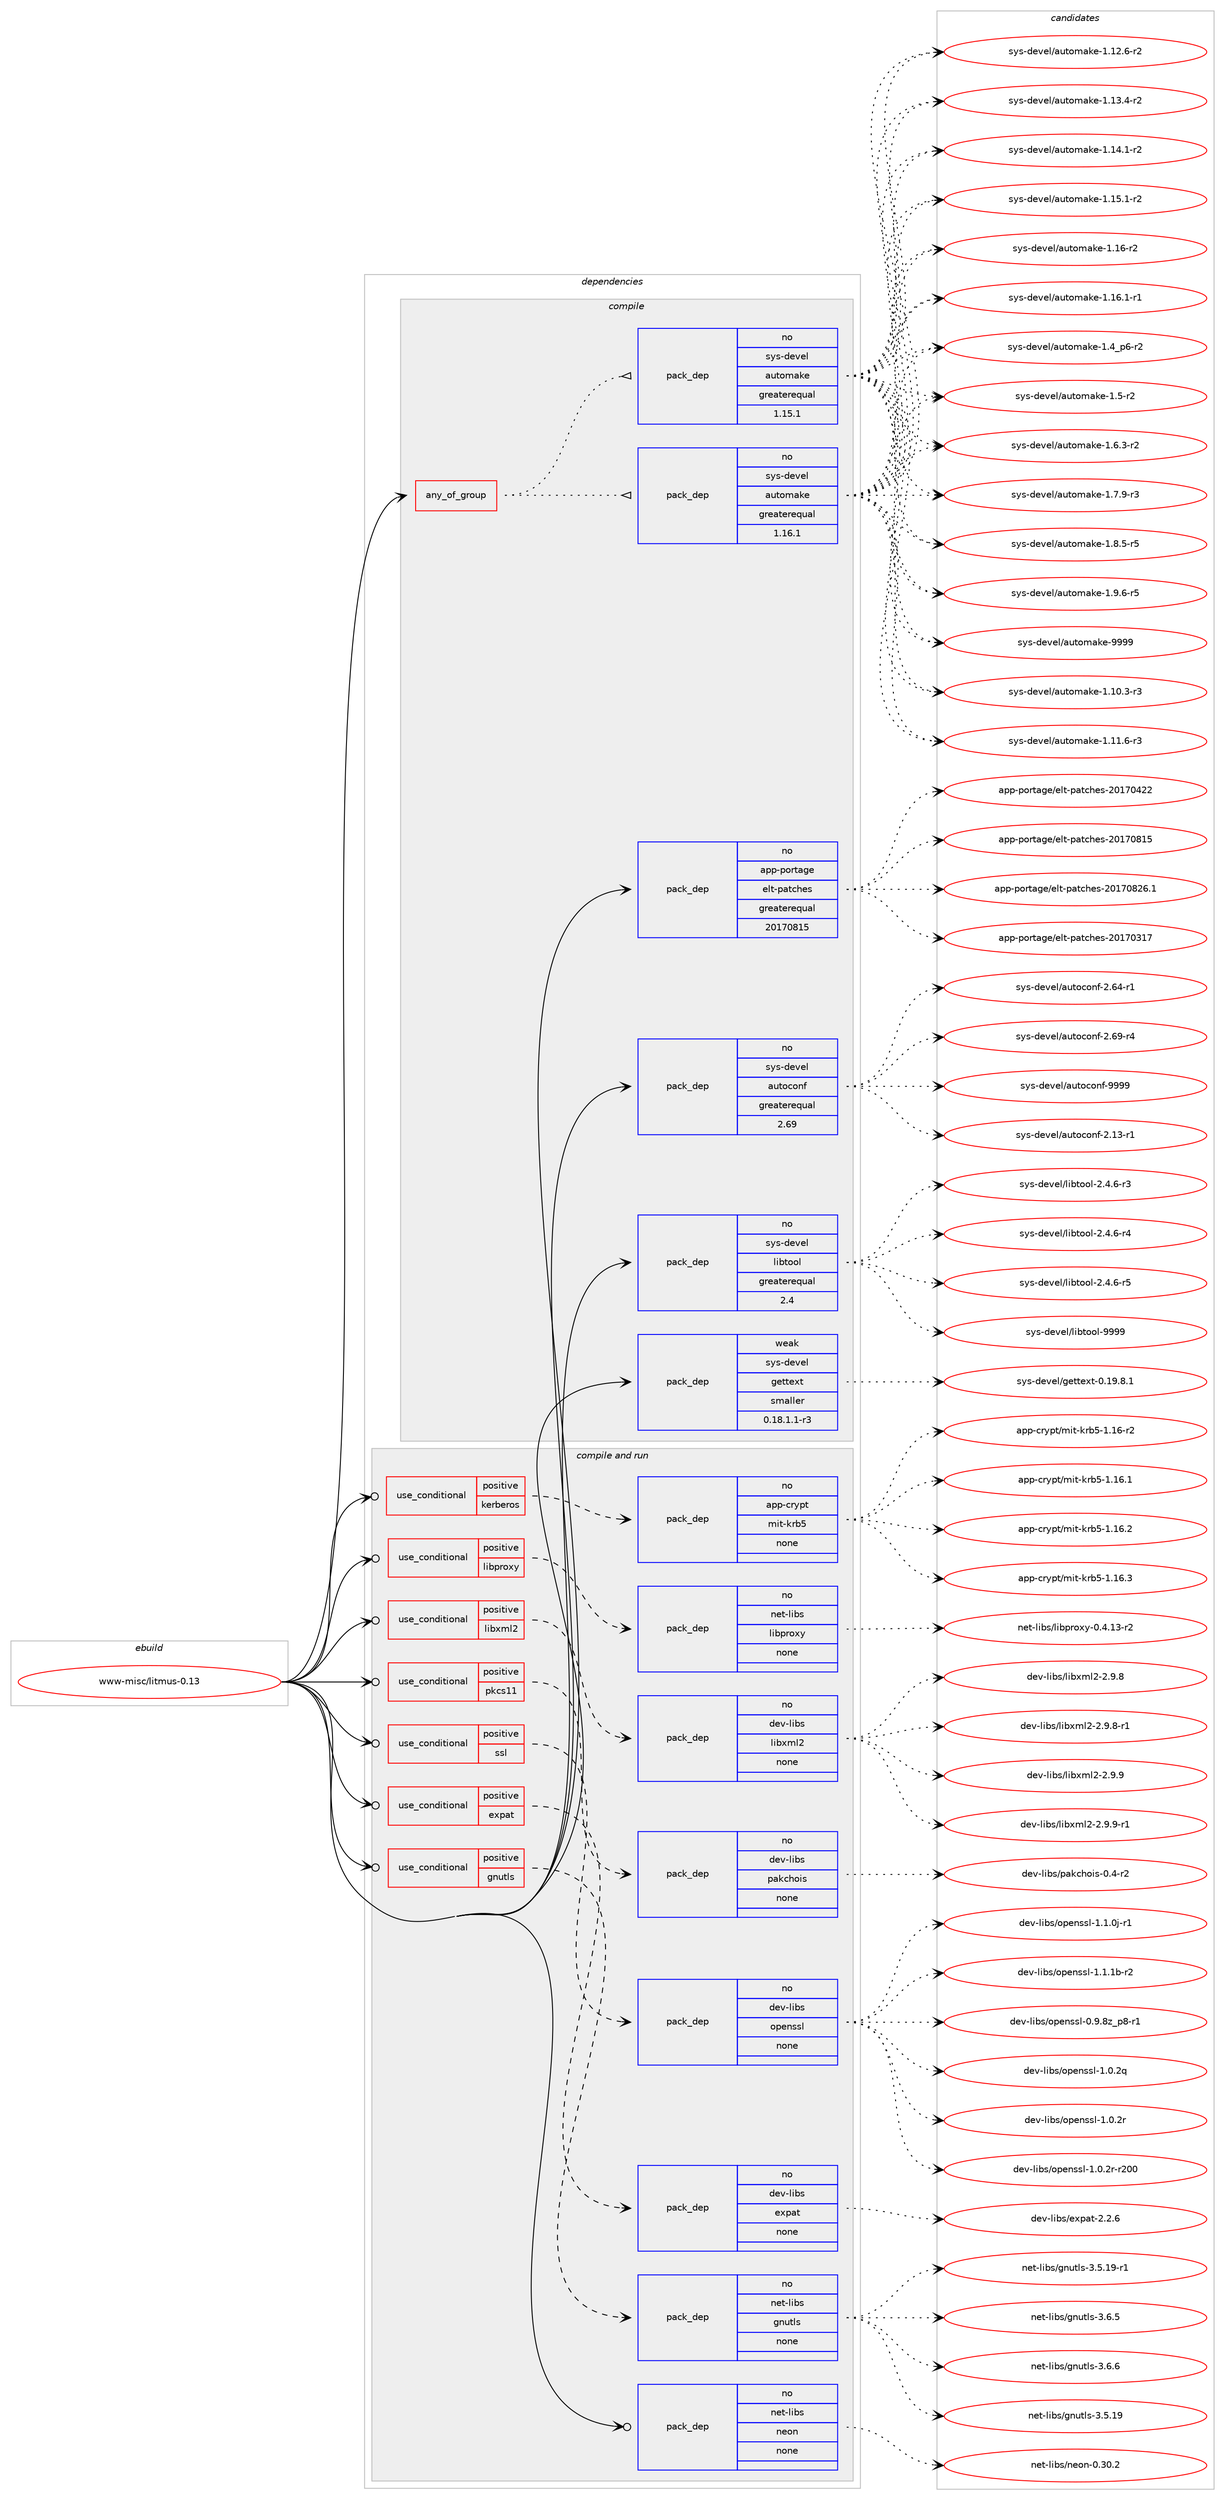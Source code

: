 digraph prolog {

# *************
# Graph options
# *************

newrank=true;
concentrate=true;
compound=true;
graph [rankdir=LR,fontname=Helvetica,fontsize=10,ranksep=1.5];#, ranksep=2.5, nodesep=0.2];
edge  [arrowhead=vee];
node  [fontname=Helvetica,fontsize=10];

# **********
# The ebuild
# **********

subgraph cluster_leftcol {
color=gray;
rank=same;
label=<<i>ebuild</i>>;
id [label="www-misc/litmus-0.13", color=red, width=4, href="../www-misc/litmus-0.13.svg"];
}

# ****************
# The dependencies
# ****************

subgraph cluster_midcol {
color=gray;
label=<<i>dependencies</i>>;
subgraph cluster_compile {
fillcolor="#eeeeee";
style=filled;
label=<<i>compile</i>>;
subgraph any28276 {
dependency1750224 [label=<<TABLE BORDER="0" CELLBORDER="1" CELLSPACING="0" CELLPADDING="4"><TR><TD CELLPADDING="10">any_of_group</TD></TR></TABLE>>, shape=none, color=red];subgraph pack1256694 {
dependency1750225 [label=<<TABLE BORDER="0" CELLBORDER="1" CELLSPACING="0" CELLPADDING="4" WIDTH="220"><TR><TD ROWSPAN="6" CELLPADDING="30">pack_dep</TD></TR><TR><TD WIDTH="110">no</TD></TR><TR><TD>sys-devel</TD></TR><TR><TD>automake</TD></TR><TR><TD>greaterequal</TD></TR><TR><TD>1.16.1</TD></TR></TABLE>>, shape=none, color=blue];
}
dependency1750224:e -> dependency1750225:w [weight=20,style="dotted",arrowhead="oinv"];
subgraph pack1256695 {
dependency1750226 [label=<<TABLE BORDER="0" CELLBORDER="1" CELLSPACING="0" CELLPADDING="4" WIDTH="220"><TR><TD ROWSPAN="6" CELLPADDING="30">pack_dep</TD></TR><TR><TD WIDTH="110">no</TD></TR><TR><TD>sys-devel</TD></TR><TR><TD>automake</TD></TR><TR><TD>greaterequal</TD></TR><TR><TD>1.15.1</TD></TR></TABLE>>, shape=none, color=blue];
}
dependency1750224:e -> dependency1750226:w [weight=20,style="dotted",arrowhead="oinv"];
}
id:e -> dependency1750224:w [weight=20,style="solid",arrowhead="vee"];
subgraph pack1256696 {
dependency1750227 [label=<<TABLE BORDER="0" CELLBORDER="1" CELLSPACING="0" CELLPADDING="4" WIDTH="220"><TR><TD ROWSPAN="6" CELLPADDING="30">pack_dep</TD></TR><TR><TD WIDTH="110">no</TD></TR><TR><TD>app-portage</TD></TR><TR><TD>elt-patches</TD></TR><TR><TD>greaterequal</TD></TR><TR><TD>20170815</TD></TR></TABLE>>, shape=none, color=blue];
}
id:e -> dependency1750227:w [weight=20,style="solid",arrowhead="vee"];
subgraph pack1256697 {
dependency1750228 [label=<<TABLE BORDER="0" CELLBORDER="1" CELLSPACING="0" CELLPADDING="4" WIDTH="220"><TR><TD ROWSPAN="6" CELLPADDING="30">pack_dep</TD></TR><TR><TD WIDTH="110">no</TD></TR><TR><TD>sys-devel</TD></TR><TR><TD>autoconf</TD></TR><TR><TD>greaterequal</TD></TR><TR><TD>2.69</TD></TR></TABLE>>, shape=none, color=blue];
}
id:e -> dependency1750228:w [weight=20,style="solid",arrowhead="vee"];
subgraph pack1256698 {
dependency1750229 [label=<<TABLE BORDER="0" CELLBORDER="1" CELLSPACING="0" CELLPADDING="4" WIDTH="220"><TR><TD ROWSPAN="6" CELLPADDING="30">pack_dep</TD></TR><TR><TD WIDTH="110">no</TD></TR><TR><TD>sys-devel</TD></TR><TR><TD>libtool</TD></TR><TR><TD>greaterequal</TD></TR><TR><TD>2.4</TD></TR></TABLE>>, shape=none, color=blue];
}
id:e -> dependency1750229:w [weight=20,style="solid",arrowhead="vee"];
subgraph pack1256699 {
dependency1750230 [label=<<TABLE BORDER="0" CELLBORDER="1" CELLSPACING="0" CELLPADDING="4" WIDTH="220"><TR><TD ROWSPAN="6" CELLPADDING="30">pack_dep</TD></TR><TR><TD WIDTH="110">weak</TD></TR><TR><TD>sys-devel</TD></TR><TR><TD>gettext</TD></TR><TR><TD>smaller</TD></TR><TR><TD>0.18.1.1-r3</TD></TR></TABLE>>, shape=none, color=blue];
}
id:e -> dependency1750230:w [weight=20,style="solid",arrowhead="vee"];
}
subgraph cluster_compileandrun {
fillcolor="#eeeeee";
style=filled;
label=<<i>compile and run</i>>;
subgraph cond464259 {
dependency1750231 [label=<<TABLE BORDER="0" CELLBORDER="1" CELLSPACING="0" CELLPADDING="4"><TR><TD ROWSPAN="3" CELLPADDING="10">use_conditional</TD></TR><TR><TD>positive</TD></TR><TR><TD>expat</TD></TR></TABLE>>, shape=none, color=red];
subgraph pack1256700 {
dependency1750232 [label=<<TABLE BORDER="0" CELLBORDER="1" CELLSPACING="0" CELLPADDING="4" WIDTH="220"><TR><TD ROWSPAN="6" CELLPADDING="30">pack_dep</TD></TR><TR><TD WIDTH="110">no</TD></TR><TR><TD>dev-libs</TD></TR><TR><TD>expat</TD></TR><TR><TD>none</TD></TR><TR><TD></TD></TR></TABLE>>, shape=none, color=blue];
}
dependency1750231:e -> dependency1750232:w [weight=20,style="dashed",arrowhead="vee"];
}
id:e -> dependency1750231:w [weight=20,style="solid",arrowhead="odotvee"];
subgraph cond464260 {
dependency1750233 [label=<<TABLE BORDER="0" CELLBORDER="1" CELLSPACING="0" CELLPADDING="4"><TR><TD ROWSPAN="3" CELLPADDING="10">use_conditional</TD></TR><TR><TD>positive</TD></TR><TR><TD>gnutls</TD></TR></TABLE>>, shape=none, color=red];
subgraph pack1256701 {
dependency1750234 [label=<<TABLE BORDER="0" CELLBORDER="1" CELLSPACING="0" CELLPADDING="4" WIDTH="220"><TR><TD ROWSPAN="6" CELLPADDING="30">pack_dep</TD></TR><TR><TD WIDTH="110">no</TD></TR><TR><TD>net-libs</TD></TR><TR><TD>gnutls</TD></TR><TR><TD>none</TD></TR><TR><TD></TD></TR></TABLE>>, shape=none, color=blue];
}
dependency1750233:e -> dependency1750234:w [weight=20,style="dashed",arrowhead="vee"];
}
id:e -> dependency1750233:w [weight=20,style="solid",arrowhead="odotvee"];
subgraph cond464261 {
dependency1750235 [label=<<TABLE BORDER="0" CELLBORDER="1" CELLSPACING="0" CELLPADDING="4"><TR><TD ROWSPAN="3" CELLPADDING="10">use_conditional</TD></TR><TR><TD>positive</TD></TR><TR><TD>kerberos</TD></TR></TABLE>>, shape=none, color=red];
subgraph pack1256702 {
dependency1750236 [label=<<TABLE BORDER="0" CELLBORDER="1" CELLSPACING="0" CELLPADDING="4" WIDTH="220"><TR><TD ROWSPAN="6" CELLPADDING="30">pack_dep</TD></TR><TR><TD WIDTH="110">no</TD></TR><TR><TD>app-crypt</TD></TR><TR><TD>mit-krb5</TD></TR><TR><TD>none</TD></TR><TR><TD></TD></TR></TABLE>>, shape=none, color=blue];
}
dependency1750235:e -> dependency1750236:w [weight=20,style="dashed",arrowhead="vee"];
}
id:e -> dependency1750235:w [weight=20,style="solid",arrowhead="odotvee"];
subgraph cond464262 {
dependency1750237 [label=<<TABLE BORDER="0" CELLBORDER="1" CELLSPACING="0" CELLPADDING="4"><TR><TD ROWSPAN="3" CELLPADDING="10">use_conditional</TD></TR><TR><TD>positive</TD></TR><TR><TD>libproxy</TD></TR></TABLE>>, shape=none, color=red];
subgraph pack1256703 {
dependency1750238 [label=<<TABLE BORDER="0" CELLBORDER="1" CELLSPACING="0" CELLPADDING="4" WIDTH="220"><TR><TD ROWSPAN="6" CELLPADDING="30">pack_dep</TD></TR><TR><TD WIDTH="110">no</TD></TR><TR><TD>net-libs</TD></TR><TR><TD>libproxy</TD></TR><TR><TD>none</TD></TR><TR><TD></TD></TR></TABLE>>, shape=none, color=blue];
}
dependency1750237:e -> dependency1750238:w [weight=20,style="dashed",arrowhead="vee"];
}
id:e -> dependency1750237:w [weight=20,style="solid",arrowhead="odotvee"];
subgraph cond464263 {
dependency1750239 [label=<<TABLE BORDER="0" CELLBORDER="1" CELLSPACING="0" CELLPADDING="4"><TR><TD ROWSPAN="3" CELLPADDING="10">use_conditional</TD></TR><TR><TD>positive</TD></TR><TR><TD>libxml2</TD></TR></TABLE>>, shape=none, color=red];
subgraph pack1256704 {
dependency1750240 [label=<<TABLE BORDER="0" CELLBORDER="1" CELLSPACING="0" CELLPADDING="4" WIDTH="220"><TR><TD ROWSPAN="6" CELLPADDING="30">pack_dep</TD></TR><TR><TD WIDTH="110">no</TD></TR><TR><TD>dev-libs</TD></TR><TR><TD>libxml2</TD></TR><TR><TD>none</TD></TR><TR><TD></TD></TR></TABLE>>, shape=none, color=blue];
}
dependency1750239:e -> dependency1750240:w [weight=20,style="dashed",arrowhead="vee"];
}
id:e -> dependency1750239:w [weight=20,style="solid",arrowhead="odotvee"];
subgraph cond464264 {
dependency1750241 [label=<<TABLE BORDER="0" CELLBORDER="1" CELLSPACING="0" CELLPADDING="4"><TR><TD ROWSPAN="3" CELLPADDING="10">use_conditional</TD></TR><TR><TD>positive</TD></TR><TR><TD>pkcs11</TD></TR></TABLE>>, shape=none, color=red];
subgraph pack1256705 {
dependency1750242 [label=<<TABLE BORDER="0" CELLBORDER="1" CELLSPACING="0" CELLPADDING="4" WIDTH="220"><TR><TD ROWSPAN="6" CELLPADDING="30">pack_dep</TD></TR><TR><TD WIDTH="110">no</TD></TR><TR><TD>dev-libs</TD></TR><TR><TD>pakchois</TD></TR><TR><TD>none</TD></TR><TR><TD></TD></TR></TABLE>>, shape=none, color=blue];
}
dependency1750241:e -> dependency1750242:w [weight=20,style="dashed",arrowhead="vee"];
}
id:e -> dependency1750241:w [weight=20,style="solid",arrowhead="odotvee"];
subgraph cond464265 {
dependency1750243 [label=<<TABLE BORDER="0" CELLBORDER="1" CELLSPACING="0" CELLPADDING="4"><TR><TD ROWSPAN="3" CELLPADDING="10">use_conditional</TD></TR><TR><TD>positive</TD></TR><TR><TD>ssl</TD></TR></TABLE>>, shape=none, color=red];
subgraph pack1256706 {
dependency1750244 [label=<<TABLE BORDER="0" CELLBORDER="1" CELLSPACING="0" CELLPADDING="4" WIDTH="220"><TR><TD ROWSPAN="6" CELLPADDING="30">pack_dep</TD></TR><TR><TD WIDTH="110">no</TD></TR><TR><TD>dev-libs</TD></TR><TR><TD>openssl</TD></TR><TR><TD>none</TD></TR><TR><TD></TD></TR></TABLE>>, shape=none, color=blue];
}
dependency1750243:e -> dependency1750244:w [weight=20,style="dashed",arrowhead="vee"];
}
id:e -> dependency1750243:w [weight=20,style="solid",arrowhead="odotvee"];
subgraph pack1256707 {
dependency1750245 [label=<<TABLE BORDER="0" CELLBORDER="1" CELLSPACING="0" CELLPADDING="4" WIDTH="220"><TR><TD ROWSPAN="6" CELLPADDING="30">pack_dep</TD></TR><TR><TD WIDTH="110">no</TD></TR><TR><TD>net-libs</TD></TR><TR><TD>neon</TD></TR><TR><TD>none</TD></TR><TR><TD></TD></TR></TABLE>>, shape=none, color=blue];
}
id:e -> dependency1750245:w [weight=20,style="solid",arrowhead="odotvee"];
}
subgraph cluster_run {
fillcolor="#eeeeee";
style=filled;
label=<<i>run</i>>;
}
}

# **************
# The candidates
# **************

subgraph cluster_choices {
rank=same;
color=gray;
label=<<i>candidates</i>>;

subgraph choice1256694 {
color=black;
nodesep=1;
choice11512111545100101118101108479711711611110997107101454946494846514511451 [label="sys-devel/automake-1.10.3-r3", color=red, width=4,href="../sys-devel/automake-1.10.3-r3.svg"];
choice11512111545100101118101108479711711611110997107101454946494946544511451 [label="sys-devel/automake-1.11.6-r3", color=red, width=4,href="../sys-devel/automake-1.11.6-r3.svg"];
choice11512111545100101118101108479711711611110997107101454946495046544511450 [label="sys-devel/automake-1.12.6-r2", color=red, width=4,href="../sys-devel/automake-1.12.6-r2.svg"];
choice11512111545100101118101108479711711611110997107101454946495146524511450 [label="sys-devel/automake-1.13.4-r2", color=red, width=4,href="../sys-devel/automake-1.13.4-r2.svg"];
choice11512111545100101118101108479711711611110997107101454946495246494511450 [label="sys-devel/automake-1.14.1-r2", color=red, width=4,href="../sys-devel/automake-1.14.1-r2.svg"];
choice11512111545100101118101108479711711611110997107101454946495346494511450 [label="sys-devel/automake-1.15.1-r2", color=red, width=4,href="../sys-devel/automake-1.15.1-r2.svg"];
choice1151211154510010111810110847971171161111099710710145494649544511450 [label="sys-devel/automake-1.16-r2", color=red, width=4,href="../sys-devel/automake-1.16-r2.svg"];
choice11512111545100101118101108479711711611110997107101454946495446494511449 [label="sys-devel/automake-1.16.1-r1", color=red, width=4,href="../sys-devel/automake-1.16.1-r1.svg"];
choice115121115451001011181011084797117116111109971071014549465295112544511450 [label="sys-devel/automake-1.4_p6-r2", color=red, width=4,href="../sys-devel/automake-1.4_p6-r2.svg"];
choice11512111545100101118101108479711711611110997107101454946534511450 [label="sys-devel/automake-1.5-r2", color=red, width=4,href="../sys-devel/automake-1.5-r2.svg"];
choice115121115451001011181011084797117116111109971071014549465446514511450 [label="sys-devel/automake-1.6.3-r2", color=red, width=4,href="../sys-devel/automake-1.6.3-r2.svg"];
choice115121115451001011181011084797117116111109971071014549465546574511451 [label="sys-devel/automake-1.7.9-r3", color=red, width=4,href="../sys-devel/automake-1.7.9-r3.svg"];
choice115121115451001011181011084797117116111109971071014549465646534511453 [label="sys-devel/automake-1.8.5-r5", color=red, width=4,href="../sys-devel/automake-1.8.5-r5.svg"];
choice115121115451001011181011084797117116111109971071014549465746544511453 [label="sys-devel/automake-1.9.6-r5", color=red, width=4,href="../sys-devel/automake-1.9.6-r5.svg"];
choice115121115451001011181011084797117116111109971071014557575757 [label="sys-devel/automake-9999", color=red, width=4,href="../sys-devel/automake-9999.svg"];
dependency1750225:e -> choice11512111545100101118101108479711711611110997107101454946494846514511451:w [style=dotted,weight="100"];
dependency1750225:e -> choice11512111545100101118101108479711711611110997107101454946494946544511451:w [style=dotted,weight="100"];
dependency1750225:e -> choice11512111545100101118101108479711711611110997107101454946495046544511450:w [style=dotted,weight="100"];
dependency1750225:e -> choice11512111545100101118101108479711711611110997107101454946495146524511450:w [style=dotted,weight="100"];
dependency1750225:e -> choice11512111545100101118101108479711711611110997107101454946495246494511450:w [style=dotted,weight="100"];
dependency1750225:e -> choice11512111545100101118101108479711711611110997107101454946495346494511450:w [style=dotted,weight="100"];
dependency1750225:e -> choice1151211154510010111810110847971171161111099710710145494649544511450:w [style=dotted,weight="100"];
dependency1750225:e -> choice11512111545100101118101108479711711611110997107101454946495446494511449:w [style=dotted,weight="100"];
dependency1750225:e -> choice115121115451001011181011084797117116111109971071014549465295112544511450:w [style=dotted,weight="100"];
dependency1750225:e -> choice11512111545100101118101108479711711611110997107101454946534511450:w [style=dotted,weight="100"];
dependency1750225:e -> choice115121115451001011181011084797117116111109971071014549465446514511450:w [style=dotted,weight="100"];
dependency1750225:e -> choice115121115451001011181011084797117116111109971071014549465546574511451:w [style=dotted,weight="100"];
dependency1750225:e -> choice115121115451001011181011084797117116111109971071014549465646534511453:w [style=dotted,weight="100"];
dependency1750225:e -> choice115121115451001011181011084797117116111109971071014549465746544511453:w [style=dotted,weight="100"];
dependency1750225:e -> choice115121115451001011181011084797117116111109971071014557575757:w [style=dotted,weight="100"];
}
subgraph choice1256695 {
color=black;
nodesep=1;
choice11512111545100101118101108479711711611110997107101454946494846514511451 [label="sys-devel/automake-1.10.3-r3", color=red, width=4,href="../sys-devel/automake-1.10.3-r3.svg"];
choice11512111545100101118101108479711711611110997107101454946494946544511451 [label="sys-devel/automake-1.11.6-r3", color=red, width=4,href="../sys-devel/automake-1.11.6-r3.svg"];
choice11512111545100101118101108479711711611110997107101454946495046544511450 [label="sys-devel/automake-1.12.6-r2", color=red, width=4,href="../sys-devel/automake-1.12.6-r2.svg"];
choice11512111545100101118101108479711711611110997107101454946495146524511450 [label="sys-devel/automake-1.13.4-r2", color=red, width=4,href="../sys-devel/automake-1.13.4-r2.svg"];
choice11512111545100101118101108479711711611110997107101454946495246494511450 [label="sys-devel/automake-1.14.1-r2", color=red, width=4,href="../sys-devel/automake-1.14.1-r2.svg"];
choice11512111545100101118101108479711711611110997107101454946495346494511450 [label="sys-devel/automake-1.15.1-r2", color=red, width=4,href="../sys-devel/automake-1.15.1-r2.svg"];
choice1151211154510010111810110847971171161111099710710145494649544511450 [label="sys-devel/automake-1.16-r2", color=red, width=4,href="../sys-devel/automake-1.16-r2.svg"];
choice11512111545100101118101108479711711611110997107101454946495446494511449 [label="sys-devel/automake-1.16.1-r1", color=red, width=4,href="../sys-devel/automake-1.16.1-r1.svg"];
choice115121115451001011181011084797117116111109971071014549465295112544511450 [label="sys-devel/automake-1.4_p6-r2", color=red, width=4,href="../sys-devel/automake-1.4_p6-r2.svg"];
choice11512111545100101118101108479711711611110997107101454946534511450 [label="sys-devel/automake-1.5-r2", color=red, width=4,href="../sys-devel/automake-1.5-r2.svg"];
choice115121115451001011181011084797117116111109971071014549465446514511450 [label="sys-devel/automake-1.6.3-r2", color=red, width=4,href="../sys-devel/automake-1.6.3-r2.svg"];
choice115121115451001011181011084797117116111109971071014549465546574511451 [label="sys-devel/automake-1.7.9-r3", color=red, width=4,href="../sys-devel/automake-1.7.9-r3.svg"];
choice115121115451001011181011084797117116111109971071014549465646534511453 [label="sys-devel/automake-1.8.5-r5", color=red, width=4,href="../sys-devel/automake-1.8.5-r5.svg"];
choice115121115451001011181011084797117116111109971071014549465746544511453 [label="sys-devel/automake-1.9.6-r5", color=red, width=4,href="../sys-devel/automake-1.9.6-r5.svg"];
choice115121115451001011181011084797117116111109971071014557575757 [label="sys-devel/automake-9999", color=red, width=4,href="../sys-devel/automake-9999.svg"];
dependency1750226:e -> choice11512111545100101118101108479711711611110997107101454946494846514511451:w [style=dotted,weight="100"];
dependency1750226:e -> choice11512111545100101118101108479711711611110997107101454946494946544511451:w [style=dotted,weight="100"];
dependency1750226:e -> choice11512111545100101118101108479711711611110997107101454946495046544511450:w [style=dotted,weight="100"];
dependency1750226:e -> choice11512111545100101118101108479711711611110997107101454946495146524511450:w [style=dotted,weight="100"];
dependency1750226:e -> choice11512111545100101118101108479711711611110997107101454946495246494511450:w [style=dotted,weight="100"];
dependency1750226:e -> choice11512111545100101118101108479711711611110997107101454946495346494511450:w [style=dotted,weight="100"];
dependency1750226:e -> choice1151211154510010111810110847971171161111099710710145494649544511450:w [style=dotted,weight="100"];
dependency1750226:e -> choice11512111545100101118101108479711711611110997107101454946495446494511449:w [style=dotted,weight="100"];
dependency1750226:e -> choice115121115451001011181011084797117116111109971071014549465295112544511450:w [style=dotted,weight="100"];
dependency1750226:e -> choice11512111545100101118101108479711711611110997107101454946534511450:w [style=dotted,weight="100"];
dependency1750226:e -> choice115121115451001011181011084797117116111109971071014549465446514511450:w [style=dotted,weight="100"];
dependency1750226:e -> choice115121115451001011181011084797117116111109971071014549465546574511451:w [style=dotted,weight="100"];
dependency1750226:e -> choice115121115451001011181011084797117116111109971071014549465646534511453:w [style=dotted,weight="100"];
dependency1750226:e -> choice115121115451001011181011084797117116111109971071014549465746544511453:w [style=dotted,weight="100"];
dependency1750226:e -> choice115121115451001011181011084797117116111109971071014557575757:w [style=dotted,weight="100"];
}
subgraph choice1256696 {
color=black;
nodesep=1;
choice97112112451121111141169710310147101108116451129711699104101115455048495548514955 [label="app-portage/elt-patches-20170317", color=red, width=4,href="../app-portage/elt-patches-20170317.svg"];
choice97112112451121111141169710310147101108116451129711699104101115455048495548525050 [label="app-portage/elt-patches-20170422", color=red, width=4,href="../app-portage/elt-patches-20170422.svg"];
choice97112112451121111141169710310147101108116451129711699104101115455048495548564953 [label="app-portage/elt-patches-20170815", color=red, width=4,href="../app-portage/elt-patches-20170815.svg"];
choice971121124511211111411697103101471011081164511297116991041011154550484955485650544649 [label="app-portage/elt-patches-20170826.1", color=red, width=4,href="../app-portage/elt-patches-20170826.1.svg"];
dependency1750227:e -> choice97112112451121111141169710310147101108116451129711699104101115455048495548514955:w [style=dotted,weight="100"];
dependency1750227:e -> choice97112112451121111141169710310147101108116451129711699104101115455048495548525050:w [style=dotted,weight="100"];
dependency1750227:e -> choice97112112451121111141169710310147101108116451129711699104101115455048495548564953:w [style=dotted,weight="100"];
dependency1750227:e -> choice971121124511211111411697103101471011081164511297116991041011154550484955485650544649:w [style=dotted,weight="100"];
}
subgraph choice1256697 {
color=black;
nodesep=1;
choice1151211154510010111810110847971171161119911111010245504649514511449 [label="sys-devel/autoconf-2.13-r1", color=red, width=4,href="../sys-devel/autoconf-2.13-r1.svg"];
choice1151211154510010111810110847971171161119911111010245504654524511449 [label="sys-devel/autoconf-2.64-r1", color=red, width=4,href="../sys-devel/autoconf-2.64-r1.svg"];
choice1151211154510010111810110847971171161119911111010245504654574511452 [label="sys-devel/autoconf-2.69-r4", color=red, width=4,href="../sys-devel/autoconf-2.69-r4.svg"];
choice115121115451001011181011084797117116111991111101024557575757 [label="sys-devel/autoconf-9999", color=red, width=4,href="../sys-devel/autoconf-9999.svg"];
dependency1750228:e -> choice1151211154510010111810110847971171161119911111010245504649514511449:w [style=dotted,weight="100"];
dependency1750228:e -> choice1151211154510010111810110847971171161119911111010245504654524511449:w [style=dotted,weight="100"];
dependency1750228:e -> choice1151211154510010111810110847971171161119911111010245504654574511452:w [style=dotted,weight="100"];
dependency1750228:e -> choice115121115451001011181011084797117116111991111101024557575757:w [style=dotted,weight="100"];
}
subgraph choice1256698 {
color=black;
nodesep=1;
choice1151211154510010111810110847108105981161111111084550465246544511451 [label="sys-devel/libtool-2.4.6-r3", color=red, width=4,href="../sys-devel/libtool-2.4.6-r3.svg"];
choice1151211154510010111810110847108105981161111111084550465246544511452 [label="sys-devel/libtool-2.4.6-r4", color=red, width=4,href="../sys-devel/libtool-2.4.6-r4.svg"];
choice1151211154510010111810110847108105981161111111084550465246544511453 [label="sys-devel/libtool-2.4.6-r5", color=red, width=4,href="../sys-devel/libtool-2.4.6-r5.svg"];
choice1151211154510010111810110847108105981161111111084557575757 [label="sys-devel/libtool-9999", color=red, width=4,href="../sys-devel/libtool-9999.svg"];
dependency1750229:e -> choice1151211154510010111810110847108105981161111111084550465246544511451:w [style=dotted,weight="100"];
dependency1750229:e -> choice1151211154510010111810110847108105981161111111084550465246544511452:w [style=dotted,weight="100"];
dependency1750229:e -> choice1151211154510010111810110847108105981161111111084550465246544511453:w [style=dotted,weight="100"];
dependency1750229:e -> choice1151211154510010111810110847108105981161111111084557575757:w [style=dotted,weight="100"];
}
subgraph choice1256699 {
color=black;
nodesep=1;
choice1151211154510010111810110847103101116116101120116454846495746564649 [label="sys-devel/gettext-0.19.8.1", color=red, width=4,href="../sys-devel/gettext-0.19.8.1.svg"];
dependency1750230:e -> choice1151211154510010111810110847103101116116101120116454846495746564649:w [style=dotted,weight="100"];
}
subgraph choice1256700 {
color=black;
nodesep=1;
choice10010111845108105981154710112011297116455046504654 [label="dev-libs/expat-2.2.6", color=red, width=4,href="../dev-libs/expat-2.2.6.svg"];
dependency1750232:e -> choice10010111845108105981154710112011297116455046504654:w [style=dotted,weight="100"];
}
subgraph choice1256701 {
color=black;
nodesep=1;
choice11010111645108105981154710311011711610811545514653464957 [label="net-libs/gnutls-3.5.19", color=red, width=4,href="../net-libs/gnutls-3.5.19.svg"];
choice110101116451081059811547103110117116108115455146534649574511449 [label="net-libs/gnutls-3.5.19-r1", color=red, width=4,href="../net-libs/gnutls-3.5.19-r1.svg"];
choice110101116451081059811547103110117116108115455146544653 [label="net-libs/gnutls-3.6.5", color=red, width=4,href="../net-libs/gnutls-3.6.5.svg"];
choice110101116451081059811547103110117116108115455146544654 [label="net-libs/gnutls-3.6.6", color=red, width=4,href="../net-libs/gnutls-3.6.6.svg"];
dependency1750234:e -> choice11010111645108105981154710311011711610811545514653464957:w [style=dotted,weight="100"];
dependency1750234:e -> choice110101116451081059811547103110117116108115455146534649574511449:w [style=dotted,weight="100"];
dependency1750234:e -> choice110101116451081059811547103110117116108115455146544653:w [style=dotted,weight="100"];
dependency1750234:e -> choice110101116451081059811547103110117116108115455146544654:w [style=dotted,weight="100"];
}
subgraph choice1256702 {
color=black;
nodesep=1;
choice9711211245991141211121164710910511645107114985345494649544511450 [label="app-crypt/mit-krb5-1.16-r2", color=red, width=4,href="../app-crypt/mit-krb5-1.16-r2.svg"];
choice9711211245991141211121164710910511645107114985345494649544649 [label="app-crypt/mit-krb5-1.16.1", color=red, width=4,href="../app-crypt/mit-krb5-1.16.1.svg"];
choice9711211245991141211121164710910511645107114985345494649544650 [label="app-crypt/mit-krb5-1.16.2", color=red, width=4,href="../app-crypt/mit-krb5-1.16.2.svg"];
choice9711211245991141211121164710910511645107114985345494649544651 [label="app-crypt/mit-krb5-1.16.3", color=red, width=4,href="../app-crypt/mit-krb5-1.16.3.svg"];
dependency1750236:e -> choice9711211245991141211121164710910511645107114985345494649544511450:w [style=dotted,weight="100"];
dependency1750236:e -> choice9711211245991141211121164710910511645107114985345494649544649:w [style=dotted,weight="100"];
dependency1750236:e -> choice9711211245991141211121164710910511645107114985345494649544650:w [style=dotted,weight="100"];
dependency1750236:e -> choice9711211245991141211121164710910511645107114985345494649544651:w [style=dotted,weight="100"];
}
subgraph choice1256703 {
color=black;
nodesep=1;
choice11010111645108105981154710810598112114111120121454846524649514511450 [label="net-libs/libproxy-0.4.13-r2", color=red, width=4,href="../net-libs/libproxy-0.4.13-r2.svg"];
dependency1750238:e -> choice11010111645108105981154710810598112114111120121454846524649514511450:w [style=dotted,weight="100"];
}
subgraph choice1256704 {
color=black;
nodesep=1;
choice1001011184510810598115471081059812010910850455046574656 [label="dev-libs/libxml2-2.9.8", color=red, width=4,href="../dev-libs/libxml2-2.9.8.svg"];
choice10010111845108105981154710810598120109108504550465746564511449 [label="dev-libs/libxml2-2.9.8-r1", color=red, width=4,href="../dev-libs/libxml2-2.9.8-r1.svg"];
choice1001011184510810598115471081059812010910850455046574657 [label="dev-libs/libxml2-2.9.9", color=red, width=4,href="../dev-libs/libxml2-2.9.9.svg"];
choice10010111845108105981154710810598120109108504550465746574511449 [label="dev-libs/libxml2-2.9.9-r1", color=red, width=4,href="../dev-libs/libxml2-2.9.9-r1.svg"];
dependency1750240:e -> choice1001011184510810598115471081059812010910850455046574656:w [style=dotted,weight="100"];
dependency1750240:e -> choice10010111845108105981154710810598120109108504550465746564511449:w [style=dotted,weight="100"];
dependency1750240:e -> choice1001011184510810598115471081059812010910850455046574657:w [style=dotted,weight="100"];
dependency1750240:e -> choice10010111845108105981154710810598120109108504550465746574511449:w [style=dotted,weight="100"];
}
subgraph choice1256705 {
color=black;
nodesep=1;
choice1001011184510810598115471129710799104111105115454846524511450 [label="dev-libs/pakchois-0.4-r2", color=red, width=4,href="../dev-libs/pakchois-0.4-r2.svg"];
dependency1750242:e -> choice1001011184510810598115471129710799104111105115454846524511450:w [style=dotted,weight="100"];
}
subgraph choice1256706 {
color=black;
nodesep=1;
choice10010111845108105981154711111210111011511510845484657465612295112564511449 [label="dev-libs/openssl-0.9.8z_p8-r1", color=red, width=4,href="../dev-libs/openssl-0.9.8z_p8-r1.svg"];
choice100101118451081059811547111112101110115115108454946484650113 [label="dev-libs/openssl-1.0.2q", color=red, width=4,href="../dev-libs/openssl-1.0.2q.svg"];
choice100101118451081059811547111112101110115115108454946484650114 [label="dev-libs/openssl-1.0.2r", color=red, width=4,href="../dev-libs/openssl-1.0.2r.svg"];
choice10010111845108105981154711111210111011511510845494648465011445114504848 [label="dev-libs/openssl-1.0.2r-r200", color=red, width=4,href="../dev-libs/openssl-1.0.2r-r200.svg"];
choice1001011184510810598115471111121011101151151084549464946481064511449 [label="dev-libs/openssl-1.1.0j-r1", color=red, width=4,href="../dev-libs/openssl-1.1.0j-r1.svg"];
choice100101118451081059811547111112101110115115108454946494649984511450 [label="dev-libs/openssl-1.1.1b-r2", color=red, width=4,href="../dev-libs/openssl-1.1.1b-r2.svg"];
dependency1750244:e -> choice10010111845108105981154711111210111011511510845484657465612295112564511449:w [style=dotted,weight="100"];
dependency1750244:e -> choice100101118451081059811547111112101110115115108454946484650113:w [style=dotted,weight="100"];
dependency1750244:e -> choice100101118451081059811547111112101110115115108454946484650114:w [style=dotted,weight="100"];
dependency1750244:e -> choice10010111845108105981154711111210111011511510845494648465011445114504848:w [style=dotted,weight="100"];
dependency1750244:e -> choice1001011184510810598115471111121011101151151084549464946481064511449:w [style=dotted,weight="100"];
dependency1750244:e -> choice100101118451081059811547111112101110115115108454946494649984511450:w [style=dotted,weight="100"];
}
subgraph choice1256707 {
color=black;
nodesep=1;
choice11010111645108105981154711010111111045484651484650 [label="net-libs/neon-0.30.2", color=red, width=4,href="../net-libs/neon-0.30.2.svg"];
dependency1750245:e -> choice11010111645108105981154711010111111045484651484650:w [style=dotted,weight="100"];
}
}

}
